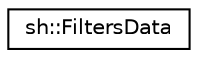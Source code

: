 digraph "Graphical Class Hierarchy"
{
 // LATEX_PDF_SIZE
  edge [fontname="Helvetica",fontsize="10",labelfontname="Helvetica",labelfontsize="10"];
  node [fontname="Helvetica",fontsize="10",shape=record];
  rankdir="LR";
  Node0 [label="sh::FiltersData",height=0.2,width=0.4,color="black", fillcolor="white", style="filled",URL="$structsh_1_1_filters_data.html",tooltip=" "];
}
